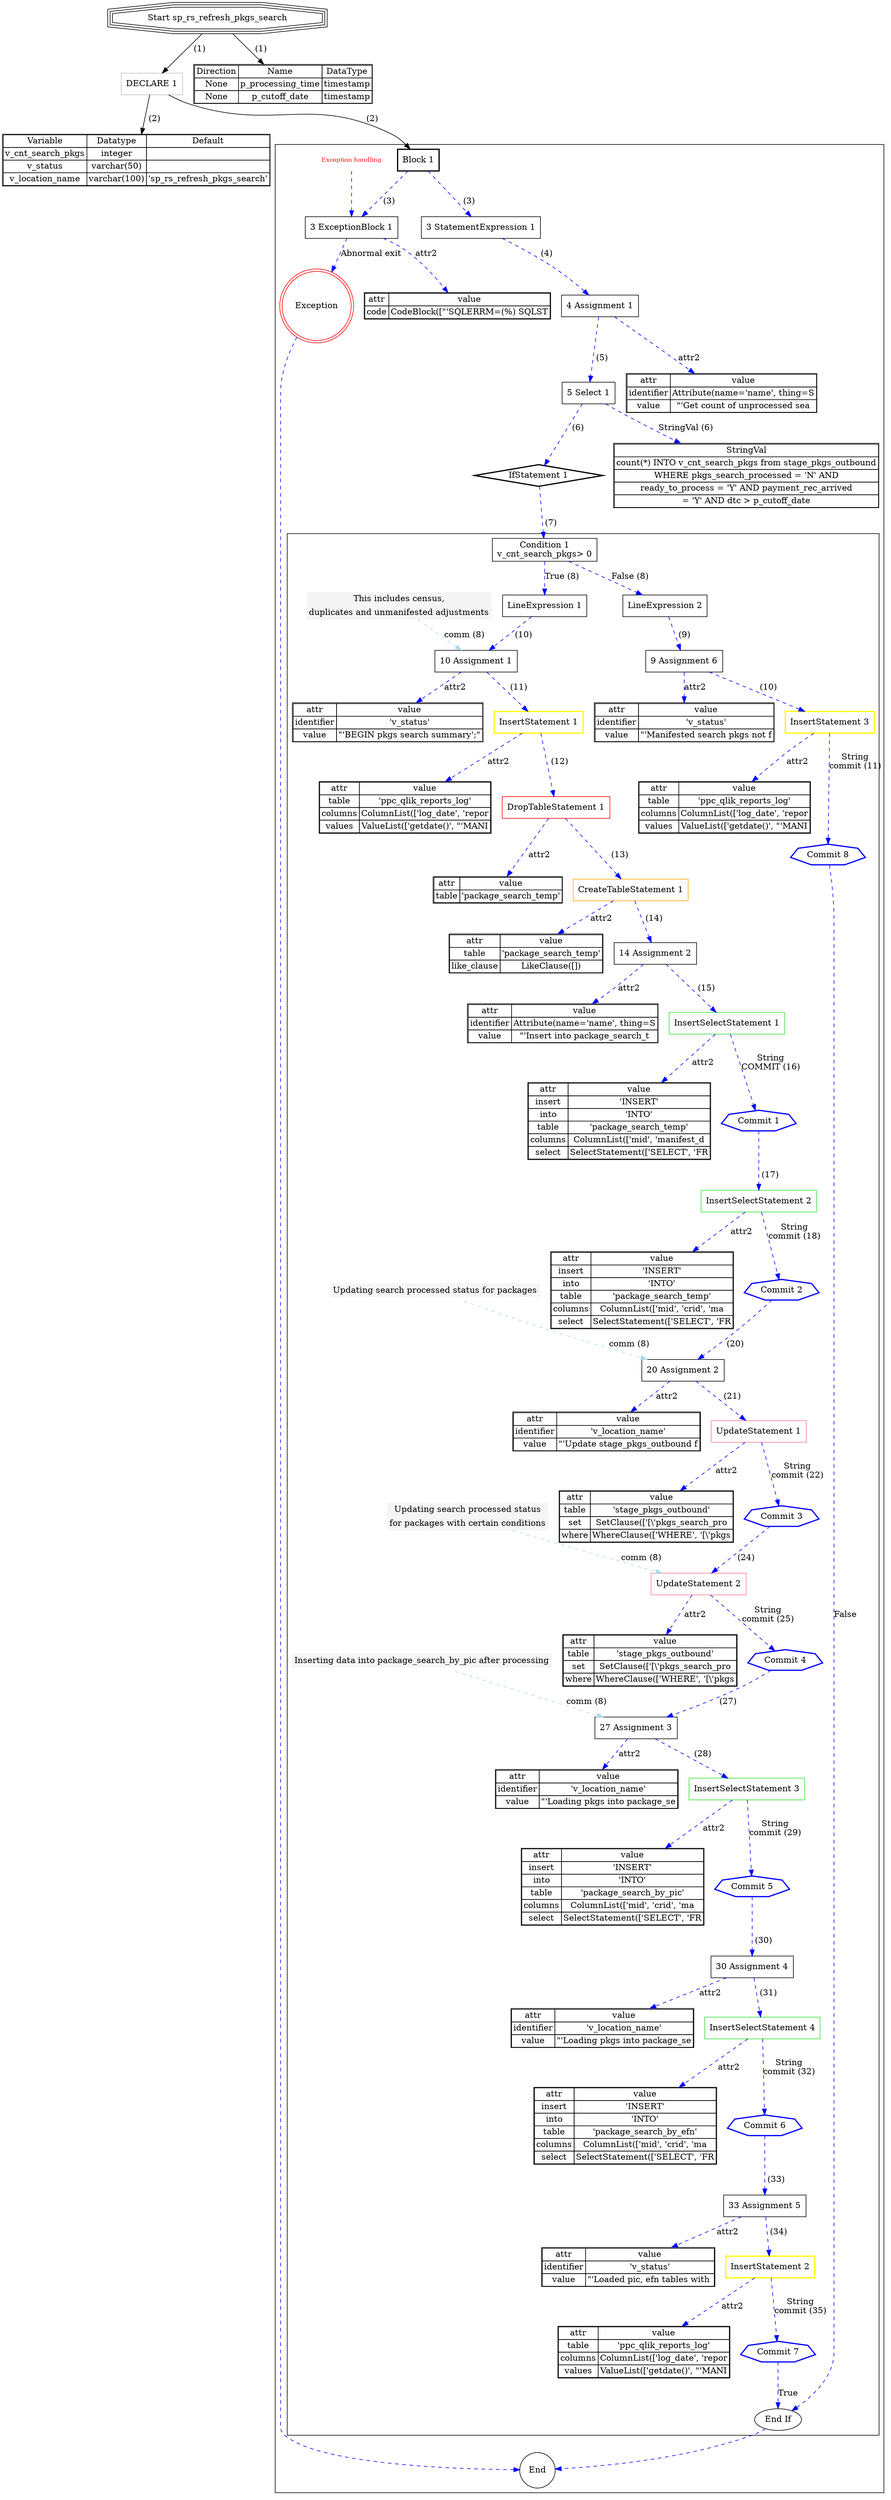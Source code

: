 

digraph G {
	rankdir=TB;
	//node [shape=box, style=rounded];
	node [color=black];



end [label="End", shape=circle];
start [label="Start sp_rs_refresh_pkgs_search", shape=tripleoctagon];
lDeclarations_0_2 [shape="box", color="gray", label="DECLARE 1" ];
lDeclarationExpression_0_3 [shape="box",label="2 DeclarationExpression 1" ];

		lDeclarationExpression_0_3 [shape=none, margin=0, label=<
			<TABLE BORDER="1" CELLBORDER="1" CELLSPACING="0">
				<TR><TD >Variable</TD><TD >Datatype</TD><TD >Default</TD></TR>
				<TR><TD >v_cnt_search_pkgs</TD><TD >integer</TD><TD ></TD></TR>
<TR><TD >v_status</TD><TD >varchar(50)</TD><TD ></TD></TR>
<TR><TD >v_location_name</TD><TD >varchar(100)</TD><TD >'sp_rs_refresh_pkgs_search'</TD></TR>
			</TABLE>
		>];
lBlock_1_7 [shape="box", style=bold, color="black", label="Block 1" ];
lStatementExpression_0_8 [shape="box",label="3 StatementExpression 1" ];
lAssignment_0_9 [shape="box",label="4 Assignment 1" ];

		TableNode_9 [shape=none, margin=0, label=<
			<TABLE BORDER="1" CELLBORDER="1" CELLSPACING="0">
				<TR><TD >attr</TD><TD>value</TD></TR>
				<TR><TD>identifier</TD><TD>Attribute(name='name', thing=S</TD></TR>
<TR><TD>value</TD><TD>"'Get count of unprocessed sea</TD></TR>
			</TABLE>
		>];
lSelect_1_10 [shape="box",label="5 Select 1" ];

		l6_StringVal_0_11 [shape=none, margin=0, label=<
			<TABLE BORDER="1" CELLBORDER="1" CELLSPACING="0">
				<TR><TD >StringVal</TD></TR>
				<TR><TD >count(*) INTO v_cnt_search_pkgs from stage_pkgs_outbound</TD></TR>
<TR><TD >WHERE pkgs_search_processed = &#39;N&#39; AND</TD></TR>
<TR><TD >ready_to_process = &#39;Y&#39; AND payment_rec_arrived</TD></TR>
<TR><TD >= &#39;Y&#39; AND dtc &gt; p_cutoff_date</TD></TR>
			</TABLE>
		>];
lIfStatement_2_12 [shape="diamond", style=bold, color="black", label="IfStatement 1" ];
lCondition_0_13 [shape="box",  color="black", label="Condition 1
v_cnt_search_pkgs> 0" ];
lLineExpression_0_14 [shape="box",  color="black", label="LineExpression 1" ];

		lComment_0_15 [shape=none, margin=0, label=<
			<TABLE BORDER="0" CELLBORDER="0" CELLSPACING="0" CELLPADDING="4" BGCOLOR="whitesmoke">
				<TR><TD >This includes census,</TD></TR>
<TR><TD >duplicates and unmanifested adjustments</TD></TR>
			</TABLE>
		>];
lAssignment_1_16 [shape="box",label="10 Assignment 1" ];

		TableNode_16 [shape=none, margin=0, label=<
			<TABLE BORDER="1" CELLBORDER="1" CELLSPACING="0">
				<TR><TD >attr</TD><TD>value</TD></TR>
				<TR><TD>identifier</TD><TD>'v_status'</TD></TR>
<TR><TD>value</TD><TD>"'BEGIN pkgs search summary';"</TD></TR>
			</TABLE>
		>];
lInsertStatement_2_17 [shape="box", style=bold, color="yellow", label="InsertStatement 1" ];

		TableNode_17 [shape=none, margin=0, label=<
			<TABLE BORDER="1" CELLBORDER="1" CELLSPACING="0">
				<TR><TD >attr</TD><TD>value</TD></TR>
				<TR><TD>table</TD><TD>'ppc_qlik_reports_log'</TD></TR>
<TR><TD>columns</TD><TD>ColumnList(['log_date', 'repor</TD></TR>
<TR><TD>values</TD><TD>ValueList(['getdate()', "'MANI</TD></TR>
			</TABLE>
		>];
lDropTableStatement_3_18 [shape="box",  color="red", label="DropTableStatement 1" ];

		TableNode_18 [shape=none, margin=0, label=<
			<TABLE BORDER="1" CELLBORDER="1" CELLSPACING="0">
				<TR><TD >attr</TD><TD>value</TD></TR>
				<TR><TD>table</TD><TD>'package_search_temp'</TD></TR>
			</TABLE>
		>];
lCreateTableStatement_4_19 [shape="box",  color="orange", label="CreateTableStatement 1" ];

		TableNode_19 [shape=none, margin=0, label=<
			<TABLE BORDER="1" CELLBORDER="1" CELLSPACING="0">
				<TR><TD >attr</TD><TD>value</TD></TR>
				<TR><TD>table</TD><TD>'package_search_temp'</TD></TR>
<TR><TD>like_clause</TD><TD>LikeClause([])</TD></TR>
			</TABLE>
		>];
lAssignment_5_20 [shape="box",label="14 Assignment 2" ];

		TableNode_20 [shape=none, margin=0, label=<
			<TABLE BORDER="1" CELLBORDER="1" CELLSPACING="0">
				<TR><TD >attr</TD><TD>value</TD></TR>
				<TR><TD>identifier</TD><TD>Attribute(name='name', thing=S</TD></TR>
<TR><TD>value</TD><TD>"'Insert into package_search_t</TD></TR>
			</TABLE>
		>];
lInsertSelectStatement_6_21 [shape="box", style=bold, color="lightgreen", label="InsertSelectStatement 1" ];

		TableNode_21 [shape=none, margin=0, label=<
			<TABLE BORDER="1" CELLBORDER="1" CELLSPACING="0">
				<TR><TD >attr</TD><TD>value</TD></TR>
				<TR><TD>insert</TD><TD>'INSERT'</TD></TR>
<TR><TD>into</TD><TD>'INTO'</TD></TR>
<TR><TD>table</TD><TD>'package_search_temp'</TD></TR>
<TR><TD>columns</TD><TD>ColumnList(['mid', 'manifest_d</TD></TR>
<TR><TD>select</TD><TD>SelectStatement(['SELECT', 'FR</TD></TR>
			</TABLE>
		>];
lCommitLiteral_7_22 [shape="septagon", style=bold, color="blue", label="Commit 1" ];
lInsertSelectStatement_8_23 [shape="box", style=bold, color="lightgreen", label="InsertSelectStatement 2" ];

		TableNode_23 [shape=none, margin=0, label=<
			<TABLE BORDER="1" CELLBORDER="1" CELLSPACING="0">
				<TR><TD >attr</TD><TD>value</TD></TR>
				<TR><TD>insert</TD><TD>'INSERT'</TD></TR>
<TR><TD>into</TD><TD>'INTO'</TD></TR>
<TR><TD>table</TD><TD>'package_search_temp'</TD></TR>
<TR><TD>columns</TD><TD>ColumnList(['mid', 'crid', 'ma</TD></TR>
<TR><TD>select</TD><TD>SelectStatement(['SELECT', 'FR</TD></TR>
			</TABLE>
		>];
lCommitLiteral_9_24 [shape="septagon", style=bold, color="blue", label="Commit 2" ];

		lComment_10_25 [shape=none, margin=0, label=<
			<TABLE BORDER="0" CELLBORDER="0" CELLSPACING="0" CELLPADDING="4" BGCOLOR="whitesmoke">
				<TR><TD >Updating search processed status for packages</TD></TR>
			</TABLE>
		>];
lAssignment_11_26 [shape="box",label="20 Assignment 2" ];

		TableNode_26 [shape=none, margin=0, label=<
			<TABLE BORDER="1" CELLBORDER="1" CELLSPACING="0">
				<TR><TD >attr</TD><TD>value</TD></TR>
				<TR><TD>identifier</TD><TD>'v_location_name'</TD></TR>
<TR><TD>value</TD><TD>"'Update stage_pkgs_outbound f</TD></TR>
			</TABLE>
		>];
lUpdateStatement_12_27 [shape="box", style=bold, color="lightpink", label="UpdateStatement 1" ];

		TableNode_27 [shape=none, margin=0, label=<
			<TABLE BORDER="1" CELLBORDER="1" CELLSPACING="0">
				<TR><TD >attr</TD><TD>value</TD></TR>
				<TR><TD>table</TD><TD>'stage_pkgs_outbound'</TD></TR>
<TR><TD>set</TD><TD>SetClause(['[\'pkgs_search_pro</TD></TR>
<TR><TD>where</TD><TD>WhereClause(['WHERE', '[\'pkgs</TD></TR>
			</TABLE>
		>];
lCommitLiteral_13_28 [shape="septagon", style=bold, color="blue", label="Commit 3" ];

		lComment_14_29 [shape=none, margin=0, label=<
			<TABLE BORDER="0" CELLBORDER="0" CELLSPACING="0" CELLPADDING="4" BGCOLOR="whitesmoke">
				<TR><TD >Updating search processed status</TD></TR>
<TR><TD >for packages with certain conditions</TD></TR>
			</TABLE>
		>];
lUpdateStatement_15_30 [shape="box", style=bold, color="lightpink", label="UpdateStatement 2" ];

		TableNode_30 [shape=none, margin=0, label=<
			<TABLE BORDER="1" CELLBORDER="1" CELLSPACING="0">
				<TR><TD >attr</TD><TD>value</TD></TR>
				<TR><TD>table</TD><TD>'stage_pkgs_outbound'</TD></TR>
<TR><TD>set</TD><TD>SetClause(['[\'pkgs_search_pro</TD></TR>
<TR><TD>where</TD><TD>WhereClause(['WHERE', '[\'pkgs</TD></TR>
			</TABLE>
		>];
lCommitLiteral_16_31 [shape="septagon", style=bold, color="blue", label="Commit 4" ];

		lComment_17_32 [shape=none, margin=0, label=<
			<TABLE BORDER="0" CELLBORDER="0" CELLSPACING="0" CELLPADDING="4" BGCOLOR="whitesmoke">
				<TR><TD >Inserting data into package_search_by_pic after processing</TD></TR>
			</TABLE>
		>];
lAssignment_18_33 [shape="box",label="27 Assignment 3" ];

		TableNode_33 [shape=none, margin=0, label=<
			<TABLE BORDER="1" CELLBORDER="1" CELLSPACING="0">
				<TR><TD >attr</TD><TD>value</TD></TR>
				<TR><TD>identifier</TD><TD>'v_location_name'</TD></TR>
<TR><TD>value</TD><TD>"'Loading pkgs into package_se</TD></TR>
			</TABLE>
		>];
lInsertSelectStatement_19_34 [shape="box", style=bold, color="lightgreen", label="InsertSelectStatement 3" ];

		TableNode_34 [shape=none, margin=0, label=<
			<TABLE BORDER="1" CELLBORDER="1" CELLSPACING="0">
				<TR><TD >attr</TD><TD>value</TD></TR>
				<TR><TD>insert</TD><TD>'INSERT'</TD></TR>
<TR><TD>into</TD><TD>'INTO'</TD></TR>
<TR><TD>table</TD><TD>'package_search_by_pic'</TD></TR>
<TR><TD>columns</TD><TD>ColumnList(['mid', 'crid', 'ma</TD></TR>
<TR><TD>select</TD><TD>SelectStatement(['SELECT', 'FR</TD></TR>
			</TABLE>
		>];
lCommitLiteral_20_35 [shape="septagon", style=bold, color="blue", label="Commit 5" ];
lAssignment_21_36 [shape="box",label="30 Assignment 4" ];

		TableNode_36 [shape=none, margin=0, label=<
			<TABLE BORDER="1" CELLBORDER="1" CELLSPACING="0">
				<TR><TD >attr</TD><TD>value</TD></TR>
				<TR><TD>identifier</TD><TD>'v_location_name'</TD></TR>
<TR><TD>value</TD><TD>"'Loading pkgs into package_se</TD></TR>
			</TABLE>
		>];
lInsertSelectStatement_22_37 [shape="box", style=bold, color="lightgreen", label="InsertSelectStatement 4" ];

		TableNode_37 [shape=none, margin=0, label=<
			<TABLE BORDER="1" CELLBORDER="1" CELLSPACING="0">
				<TR><TD >attr</TD><TD>value</TD></TR>
				<TR><TD>insert</TD><TD>'INSERT'</TD></TR>
<TR><TD>into</TD><TD>'INTO'</TD></TR>
<TR><TD>table</TD><TD>'package_search_by_efn'</TD></TR>
<TR><TD>columns</TD><TD>ColumnList(['mid', 'crid', 'ma</TD></TR>
<TR><TD>select</TD><TD>SelectStatement(['SELECT', 'FR</TD></TR>
			</TABLE>
		>];
lCommitLiteral_23_38 [shape="septagon", style=bold, color="blue", label="Commit 6" ];
lAssignment_24_39 [shape="box",label="33 Assignment 5" ];

		TableNode_39 [shape=none, margin=0, label=<
			<TABLE BORDER="1" CELLBORDER="1" CELLSPACING="0">
				<TR><TD >attr</TD><TD>value</TD></TR>
				<TR><TD>identifier</TD><TD>'v_status'</TD></TR>
<TR><TD>value</TD><TD>"'Loaded pic, efn tables with </TD></TR>
			</TABLE>
		>];
lInsertStatement_25_40 [shape="box", style=bold, color="yellow", label="InsertStatement 2" ];

		TableNode_40 [shape=none, margin=0, label=<
			<TABLE BORDER="1" CELLBORDER="1" CELLSPACING="0">
				<TR><TD >attr</TD><TD>value</TD></TR>
				<TR><TD>table</TD><TD>'ppc_qlik_reports_log'</TD></TR>
<TR><TD>columns</TD><TD>ColumnList(['log_date', 'repor</TD></TR>
<TR><TD>values</TD><TD>ValueList(['getdate()', "'MANI</TD></TR>
			</TABLE>
		>];
lCommitLiteral_26_41 [shape="septagon", style=bold, color="blue", label="Commit 7" ];
lLineExpression_1_42 [shape="box",  color="black", label="LineExpression 2" ];
lAssignment_0_43 [shape="box",label="9 Assignment 6" ];

		TableNode_43 [shape=none, margin=0, label=<
			<TABLE BORDER="1" CELLBORDER="1" CELLSPACING="0">
				<TR><TD >attr</TD><TD>value</TD></TR>
				<TR><TD>identifier</TD><TD>'v_status'</TD></TR>
<TR><TD>value</TD><TD>"'Manifested search pkgs not f</TD></TR>
			</TABLE>
		>];
lInsertStatement_1_44 [shape="box", style=bold, color="yellow", label="InsertStatement 3" ];

		TableNode_44 [shape=none, margin=0, label=<
			<TABLE BORDER="1" CELLBORDER="1" CELLSPACING="0">
				<TR><TD >attr</TD><TD>value</TD></TR>
				<TR><TD>table</TD><TD>'ppc_qlik_reports_log'</TD></TR>
<TR><TD>columns</TD><TD>ColumnList(['log_date', 'repor</TD></TR>
<TR><TD>values</TD><TD>ValueList(['getdate()', "'MANI</TD></TR>
			</TABLE>
		>];
lCommitLiteral_2_45 [shape="septagon", style=bold, color="blue", label="Commit 8" ];
end_if_12 [shape="ellipse",  color="black", label="End If" ];
lExceptionBlock_1_46 [shape="box",label="3 ExceptionBlock 1" ];

		TableNode_46 [shape=none, margin=0, label=<
			<TABLE BORDER="1" CELLBORDER="1" CELLSPACING="0">
				<TR><TD >attr</TD><TD>value</TD></TR>
				<TR><TD>code</TD><TD>CodeBlock(["'SQLERRM=(%) SQLST</TD></TR>
			</TABLE>
		>];
exception [label="Exception", color="red" shape=doublecircle];
note [label="Exception handling", shape=none, fontsize=10, fontcolor=red];
lParameters_3_48 [shape="box",label="1 Parameters 1" ];

		lParameters_3_48 [shape=none, margin=0, label=<
			<TABLE BORDER="1" CELLBORDER="1" CELLSPACING="0">
				<TR><TD >Direction</TD><TD >Name</TD><TD >DataType</TD></TR>
				<TR><TD >None</TD><TD >p_processing_time</TD><TD >timestamp</TD></TR>
<TR><TD >None</TD><TD >p_cutoff_date</TD><TD >timestamp</TD></TR>
			</TABLE>
		>];

// LINKS

start -> lDeclarations_0_2[label=" (1) " ];
lDeclarations_0_2 -> lDeclarationExpression_0_3[label=" (2) " ];
lDeclarations_0_2 -> lBlock_1_7[label=" (2) " ];

		subgraph Cluster_lBlock_1_7{
		edge [color=blue, style=dashed];
		node [color=lightblue, style=filled];
		
lBlock_1_7 -> lStatementExpression_0_8[label=" (3) " ];
lStatementExpression_0_8 -> lAssignment_0_9[label=" (4) " ];
lAssignment_0_9 -> TableNode_9[label="attr2" ];
lAssignment_0_9 -> lSelect_1_10[label=" (5) " ];
lSelect_1_10 -> l6_StringVal_0_11[label="StringVal (6)" ];
lSelect_1_10 -> lIfStatement_2_12[label=" (6) " ];
lIfStatement_2_12 -> lCondition_0_13[label=" (7) " ];

		subgraph Cluster_O{
		edge [color=blue, style=dashed];
		node [color=lightblue, style=filled];
		
lCondition_0_13 -> lLineExpression_0_14[label="True (8) " ];
lLineExpression_0_14 -> lAssignment_1_16[label=" (10) " ];
lAssignment_1_16 -> TableNode_16[label="attr2" ];
lComment_0_15 -> lAssignment_1_16[label="comm (8) " style=dashed color="lightblue"];
lAssignment_1_16 -> lInsertStatement_2_17[label=" (11) " ];
lInsertStatement_2_17 -> TableNode_17[label="attr2" ];
lInsertStatement_2_17 -> lDropTableStatement_3_18[label=" (12) " ];
lDropTableStatement_3_18 -> TableNode_18[label="attr2" ];
lDropTableStatement_3_18 -> lCreateTableStatement_4_19[label=" (13) " ];
lCreateTableStatement_4_19 -> TableNode_19[label="attr2" ];
lCreateTableStatement_4_19 -> lAssignment_5_20[label=" (14) " ];
lAssignment_5_20 -> TableNode_20[label="attr2" ];
lAssignment_5_20 -> lInsertSelectStatement_6_21[label=" (15) " ];
lInsertSelectStatement_6_21 -> TableNode_21[label="attr2" ];
lInsertSelectStatement_6_21 -> lCommitLiteral_7_22[label="String
COMMIT (16)" ];
lCommitLiteral_7_22 -> lInsertSelectStatement_8_23[label=" (17) " ];
lInsertSelectStatement_8_23 -> TableNode_23[label="attr2" ];
lInsertSelectStatement_8_23 -> lCommitLiteral_9_24[label="String
commit (18)" ];
lCommitLiteral_9_24 -> lAssignment_11_26[label=" (20) " ];
lAssignment_11_26 -> TableNode_26[label="attr2" ];
lComment_10_25 -> lAssignment_11_26[label="comm (8) " style=dashed color="lightblue"];
lAssignment_11_26 -> lUpdateStatement_12_27[label=" (21) " ];
lUpdateStatement_12_27 -> TableNode_27[label="attr2" ];
lUpdateStatement_12_27 -> lCommitLiteral_13_28[label="String
commit (22)" ];
lCommitLiteral_13_28 -> lUpdateStatement_15_30[label=" (24) " ];
lUpdateStatement_15_30 -> TableNode_30[label="attr2" ];
lComment_14_29 -> lUpdateStatement_15_30[label="comm (8) " style=dashed color="lightblue"];
lUpdateStatement_15_30 -> lCommitLiteral_16_31[label="String
commit (25)" ];
lCommitLiteral_16_31 -> lAssignment_18_33[label=" (27) " ];
lAssignment_18_33 -> TableNode_33[label="attr2" ];
lComment_17_32 -> lAssignment_18_33[label="comm (8) " style=dashed color="lightblue"];
lAssignment_18_33 -> lInsertSelectStatement_19_34[label=" (28) " ];
lInsertSelectStatement_19_34 -> TableNode_34[label="attr2" ];
lInsertSelectStatement_19_34 -> lCommitLiteral_20_35[label="String
commit (29)" ];
lCommitLiteral_20_35 -> lAssignment_21_36[label=" (30) " ];
lAssignment_21_36 -> TableNode_36[label="attr2" ];
lAssignment_21_36 -> lInsertSelectStatement_22_37[label=" (31) " ];
lInsertSelectStatement_22_37 -> TableNode_37[label="attr2" ];
lInsertSelectStatement_22_37 -> lCommitLiteral_23_38[label="String
commit (32)" ];
lCommitLiteral_23_38 -> lAssignment_24_39[label=" (33) " ];
lAssignment_24_39 -> TableNode_39[label="attr2" ];
lAssignment_24_39 -> lInsertStatement_25_40[label=" (34) " ];
lInsertStatement_25_40 -> TableNode_40[label="attr2" ];
lInsertStatement_25_40 -> lCommitLiteral_26_41[label="String
commit (35)" ];
lCondition_0_13 -> lLineExpression_1_42[label="False (8) " ];
lLineExpression_1_42 -> lAssignment_0_43[label=" (9) " ];
lAssignment_0_43 -> TableNode_43[label="attr2" ];
lAssignment_0_43 -> lInsertStatement_1_44[label=" (10) " ];
lInsertStatement_1_44 -> TableNode_44[label="attr2" ];
lInsertStatement_1_44 -> lCommitLiteral_2_45[label="String
commit (11)" ];
lCommitLiteral_26_41 -> end_if_12[label="True" ];
lCommitLiteral_2_45 -> end_if_12[label="False" ];

		}
end_if_12 -> end;
lBlock_1_7 -> lExceptionBlock_1_46[label=" (3) " ];
lExceptionBlock_1_46 -> TableNode_46[label="attr2" ];
lExceptionBlock_1_46 -> exception[label="Abnormal exit"  style=dashed ];
exception -> end[label=""];
note -> lExceptionBlock_1_46 [ weight=1000]

		}
start -> lParameters_3_48[label=" (1) " ];




}

